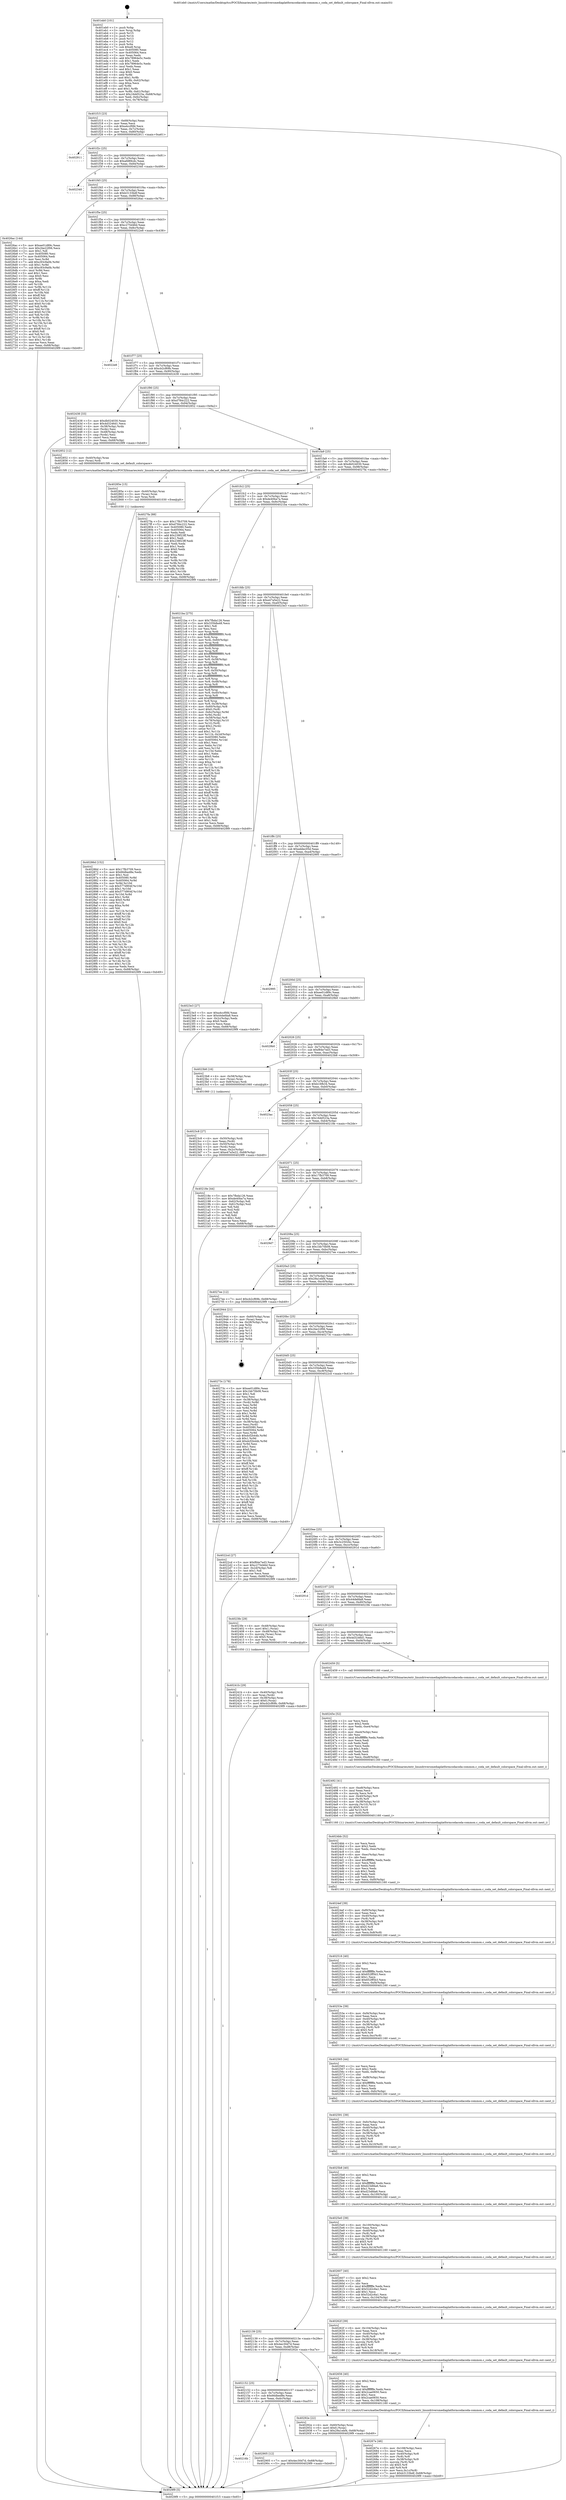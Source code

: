 digraph "0x401eb0" {
  label = "0x401eb0 (/mnt/c/Users/mathe/Desktop/tcc/POCII/binaries/extr_linuxdriversmediaplatformcodacoda-common.c_coda_set_default_colorspace_Final-ollvm.out::main(0))"
  labelloc = "t"
  node[shape=record]

  Entry [label="",width=0.3,height=0.3,shape=circle,fillcolor=black,style=filled]
  "0x401f15" [label="{
     0x401f15 [23]\l
     | [instrs]\l
     &nbsp;&nbsp;0x401f15 \<+3\>: mov -0x68(%rbp),%eax\l
     &nbsp;&nbsp;0x401f18 \<+2\>: mov %eax,%ecx\l
     &nbsp;&nbsp;0x401f1a \<+6\>: sub $0xa4ccf0fd,%ecx\l
     &nbsp;&nbsp;0x401f20 \<+3\>: mov %eax,-0x7c(%rbp)\l
     &nbsp;&nbsp;0x401f23 \<+3\>: mov %ecx,-0x80(%rbp)\l
     &nbsp;&nbsp;0x401f26 \<+6\>: je 0000000000402911 \<main+0xa61\>\l
  }"]
  "0x402911" [label="{
     0x402911\l
  }", style=dashed]
  "0x401f2c" [label="{
     0x401f2c [25]\l
     | [instrs]\l
     &nbsp;&nbsp;0x401f2c \<+5\>: jmp 0000000000401f31 \<main+0x81\>\l
     &nbsp;&nbsp;0x401f31 \<+3\>: mov -0x7c(%rbp),%eax\l
     &nbsp;&nbsp;0x401f34 \<+5\>: sub $0xafd89cdc,%eax\l
     &nbsp;&nbsp;0x401f39 \<+6\>: mov %eax,-0x84(%rbp)\l
     &nbsp;&nbsp;0x401f3f \<+6\>: je 0000000000402340 \<main+0x490\>\l
  }"]
  Exit [label="",width=0.3,height=0.3,shape=circle,fillcolor=black,style=filled,peripheries=2]
  "0x402340" [label="{
     0x402340\l
  }", style=dashed]
  "0x401f45" [label="{
     0x401f45 [25]\l
     | [instrs]\l
     &nbsp;&nbsp;0x401f45 \<+5\>: jmp 0000000000401f4a \<main+0x9a\>\l
     &nbsp;&nbsp;0x401f4a \<+3\>: mov -0x7c(%rbp),%eax\l
     &nbsp;&nbsp;0x401f4d \<+5\>: sub $0xb3133bdf,%eax\l
     &nbsp;&nbsp;0x401f52 \<+6\>: mov %eax,-0x88(%rbp)\l
     &nbsp;&nbsp;0x401f58 \<+6\>: je 00000000004026ac \<main+0x7fc\>\l
  }"]
  "0x40216b" [label="{
     0x40216b\l
  }", style=dashed]
  "0x4026ac" [label="{
     0x4026ac [144]\l
     | [instrs]\l
     &nbsp;&nbsp;0x4026ac \<+5\>: mov $0xee01d89c,%eax\l
     &nbsp;&nbsp;0x4026b1 \<+5\>: mov $0x2be22f06,%ecx\l
     &nbsp;&nbsp;0x4026b6 \<+2\>: mov $0x1,%dl\l
     &nbsp;&nbsp;0x4026b8 \<+7\>: mov 0x405080,%esi\l
     &nbsp;&nbsp;0x4026bf \<+7\>: mov 0x405064,%edi\l
     &nbsp;&nbsp;0x4026c6 \<+3\>: mov %esi,%r8d\l
     &nbsp;&nbsp;0x4026c9 \<+7\>: add $0xc93c9a0b,%r8d\l
     &nbsp;&nbsp;0x4026d0 \<+4\>: sub $0x1,%r8d\l
     &nbsp;&nbsp;0x4026d4 \<+7\>: sub $0xc93c9a0b,%r8d\l
     &nbsp;&nbsp;0x4026db \<+4\>: imul %r8d,%esi\l
     &nbsp;&nbsp;0x4026df \<+3\>: and $0x1,%esi\l
     &nbsp;&nbsp;0x4026e2 \<+3\>: cmp $0x0,%esi\l
     &nbsp;&nbsp;0x4026e5 \<+4\>: sete %r9b\l
     &nbsp;&nbsp;0x4026e9 \<+3\>: cmp $0xa,%edi\l
     &nbsp;&nbsp;0x4026ec \<+4\>: setl %r10b\l
     &nbsp;&nbsp;0x4026f0 \<+3\>: mov %r9b,%r11b\l
     &nbsp;&nbsp;0x4026f3 \<+4\>: xor $0xff,%r11b\l
     &nbsp;&nbsp;0x4026f7 \<+3\>: mov %r10b,%bl\l
     &nbsp;&nbsp;0x4026fa \<+3\>: xor $0xff,%bl\l
     &nbsp;&nbsp;0x4026fd \<+3\>: xor $0x0,%dl\l
     &nbsp;&nbsp;0x402700 \<+3\>: mov %r11b,%r14b\l
     &nbsp;&nbsp;0x402703 \<+4\>: and $0x0,%r14b\l
     &nbsp;&nbsp;0x402707 \<+3\>: and %dl,%r9b\l
     &nbsp;&nbsp;0x40270a \<+3\>: mov %bl,%r15b\l
     &nbsp;&nbsp;0x40270d \<+4\>: and $0x0,%r15b\l
     &nbsp;&nbsp;0x402711 \<+3\>: and %dl,%r10b\l
     &nbsp;&nbsp;0x402714 \<+3\>: or %r9b,%r14b\l
     &nbsp;&nbsp;0x402717 \<+3\>: or %r10b,%r15b\l
     &nbsp;&nbsp;0x40271a \<+3\>: xor %r15b,%r14b\l
     &nbsp;&nbsp;0x40271d \<+3\>: or %bl,%r11b\l
     &nbsp;&nbsp;0x402720 \<+4\>: xor $0xff,%r11b\l
     &nbsp;&nbsp;0x402724 \<+3\>: or $0x0,%dl\l
     &nbsp;&nbsp;0x402727 \<+3\>: and %dl,%r11b\l
     &nbsp;&nbsp;0x40272a \<+3\>: or %r11b,%r14b\l
     &nbsp;&nbsp;0x40272d \<+4\>: test $0x1,%r14b\l
     &nbsp;&nbsp;0x402731 \<+3\>: cmovne %ecx,%eax\l
     &nbsp;&nbsp;0x402734 \<+3\>: mov %eax,-0x68(%rbp)\l
     &nbsp;&nbsp;0x402737 \<+5\>: jmp 00000000004029f9 \<main+0xb49\>\l
  }"]
  "0x401f5e" [label="{
     0x401f5e [25]\l
     | [instrs]\l
     &nbsp;&nbsp;0x401f5e \<+5\>: jmp 0000000000401f63 \<main+0xb3\>\l
     &nbsp;&nbsp;0x401f63 \<+3\>: mov -0x7c(%rbp),%eax\l
     &nbsp;&nbsp;0x401f66 \<+5\>: sub $0xc275d46d,%eax\l
     &nbsp;&nbsp;0x401f6b \<+6\>: mov %eax,-0x8c(%rbp)\l
     &nbsp;&nbsp;0x401f71 \<+6\>: je 00000000004022e8 \<main+0x438\>\l
  }"]
  "0x402905" [label="{
     0x402905 [12]\l
     | [instrs]\l
     &nbsp;&nbsp;0x402905 \<+7\>: movl $0x4ec30d7d,-0x68(%rbp)\l
     &nbsp;&nbsp;0x40290c \<+5\>: jmp 00000000004029f9 \<main+0xb49\>\l
  }"]
  "0x4022e8" [label="{
     0x4022e8\l
  }", style=dashed]
  "0x401f77" [label="{
     0x401f77 [25]\l
     | [instrs]\l
     &nbsp;&nbsp;0x401f77 \<+5\>: jmp 0000000000401f7c \<main+0xcc\>\l
     &nbsp;&nbsp;0x401f7c \<+3\>: mov -0x7c(%rbp),%eax\l
     &nbsp;&nbsp;0x401f7f \<+5\>: sub $0xcb2cf69b,%eax\l
     &nbsp;&nbsp;0x401f84 \<+6\>: mov %eax,-0x90(%rbp)\l
     &nbsp;&nbsp;0x401f8a \<+6\>: je 0000000000402438 \<main+0x588\>\l
  }"]
  "0x402152" [label="{
     0x402152 [25]\l
     | [instrs]\l
     &nbsp;&nbsp;0x402152 \<+5\>: jmp 0000000000402157 \<main+0x2a7\>\l
     &nbsp;&nbsp;0x402157 \<+3\>: mov -0x7c(%rbp),%eax\l
     &nbsp;&nbsp;0x40215a \<+5\>: sub $0x66dbed8e,%eax\l
     &nbsp;&nbsp;0x40215f \<+6\>: mov %eax,-0xdc(%rbp)\l
     &nbsp;&nbsp;0x402165 \<+6\>: je 0000000000402905 \<main+0xa55\>\l
  }"]
  "0x402438" [label="{
     0x402438 [33]\l
     | [instrs]\l
     &nbsp;&nbsp;0x402438 \<+5\>: mov $0xdb024030,%eax\l
     &nbsp;&nbsp;0x40243d \<+5\>: mov $0x4d3246d1,%ecx\l
     &nbsp;&nbsp;0x402442 \<+4\>: mov -0x38(%rbp),%rdx\l
     &nbsp;&nbsp;0x402446 \<+2\>: mov (%rdx),%esi\l
     &nbsp;&nbsp;0x402448 \<+4\>: mov -0x48(%rbp),%rdx\l
     &nbsp;&nbsp;0x40244c \<+2\>: cmp (%rdx),%esi\l
     &nbsp;&nbsp;0x40244e \<+3\>: cmovl %ecx,%eax\l
     &nbsp;&nbsp;0x402451 \<+3\>: mov %eax,-0x68(%rbp)\l
     &nbsp;&nbsp;0x402454 \<+5\>: jmp 00000000004029f9 \<main+0xb49\>\l
  }"]
  "0x401f90" [label="{
     0x401f90 [25]\l
     | [instrs]\l
     &nbsp;&nbsp;0x401f90 \<+5\>: jmp 0000000000401f95 \<main+0xe5\>\l
     &nbsp;&nbsp;0x401f95 \<+3\>: mov -0x7c(%rbp),%eax\l
     &nbsp;&nbsp;0x401f98 \<+5\>: sub $0xd784c222,%eax\l
     &nbsp;&nbsp;0x401f9d \<+6\>: mov %eax,-0x94(%rbp)\l
     &nbsp;&nbsp;0x401fa3 \<+6\>: je 0000000000402852 \<main+0x9a2\>\l
  }"]
  "0x40292e" [label="{
     0x40292e [22]\l
     | [instrs]\l
     &nbsp;&nbsp;0x40292e \<+4\>: mov -0x60(%rbp),%rax\l
     &nbsp;&nbsp;0x402932 \<+6\>: movl $0x0,(%rax)\l
     &nbsp;&nbsp;0x402938 \<+7\>: movl $0x29a1ebf4,-0x68(%rbp)\l
     &nbsp;&nbsp;0x40293f \<+5\>: jmp 00000000004029f9 \<main+0xb49\>\l
  }"]
  "0x402852" [label="{
     0x402852 [12]\l
     | [instrs]\l
     &nbsp;&nbsp;0x402852 \<+4\>: mov -0x40(%rbp),%rax\l
     &nbsp;&nbsp;0x402856 \<+3\>: mov (%rax),%rdi\l
     &nbsp;&nbsp;0x402859 \<+5\>: call 00000000004015f0 \<coda_set_default_colorspace\>\l
     | [calls]\l
     &nbsp;&nbsp;0x4015f0 \{1\} (/mnt/c/Users/mathe/Desktop/tcc/POCII/binaries/extr_linuxdriversmediaplatformcodacoda-common.c_coda_set_default_colorspace_Final-ollvm.out::coda_set_default_colorspace)\l
  }"]
  "0x401fa9" [label="{
     0x401fa9 [25]\l
     | [instrs]\l
     &nbsp;&nbsp;0x401fa9 \<+5\>: jmp 0000000000401fae \<main+0xfe\>\l
     &nbsp;&nbsp;0x401fae \<+3\>: mov -0x7c(%rbp),%eax\l
     &nbsp;&nbsp;0x401fb1 \<+5\>: sub $0xdb024030,%eax\l
     &nbsp;&nbsp;0x401fb6 \<+6\>: mov %eax,-0x98(%rbp)\l
     &nbsp;&nbsp;0x401fbc \<+6\>: je 00000000004027fa \<main+0x94a\>\l
  }"]
  "0x40286d" [label="{
     0x40286d [152]\l
     | [instrs]\l
     &nbsp;&nbsp;0x40286d \<+5\>: mov $0x17fb3709,%ecx\l
     &nbsp;&nbsp;0x402872 \<+5\>: mov $0x66dbed8e,%edx\l
     &nbsp;&nbsp;0x402877 \<+3\>: mov $0x1,%sil\l
     &nbsp;&nbsp;0x40287a \<+8\>: mov 0x405080,%r8d\l
     &nbsp;&nbsp;0x402882 \<+8\>: mov 0x405064,%r9d\l
     &nbsp;&nbsp;0x40288a \<+3\>: mov %r8d,%r10d\l
     &nbsp;&nbsp;0x40288d \<+7\>: sub $0x577d904f,%r10d\l
     &nbsp;&nbsp;0x402894 \<+4\>: sub $0x1,%r10d\l
     &nbsp;&nbsp;0x402898 \<+7\>: add $0x577d904f,%r10d\l
     &nbsp;&nbsp;0x40289f \<+4\>: imul %r10d,%r8d\l
     &nbsp;&nbsp;0x4028a3 \<+4\>: and $0x1,%r8d\l
     &nbsp;&nbsp;0x4028a7 \<+4\>: cmp $0x0,%r8d\l
     &nbsp;&nbsp;0x4028ab \<+4\>: sete %r11b\l
     &nbsp;&nbsp;0x4028af \<+4\>: cmp $0xa,%r9d\l
     &nbsp;&nbsp;0x4028b3 \<+3\>: setl %bl\l
     &nbsp;&nbsp;0x4028b6 \<+3\>: mov %r11b,%r14b\l
     &nbsp;&nbsp;0x4028b9 \<+4\>: xor $0xff,%r14b\l
     &nbsp;&nbsp;0x4028bd \<+3\>: mov %bl,%r15b\l
     &nbsp;&nbsp;0x4028c0 \<+4\>: xor $0xff,%r15b\l
     &nbsp;&nbsp;0x4028c4 \<+4\>: xor $0x0,%sil\l
     &nbsp;&nbsp;0x4028c8 \<+3\>: mov %r14b,%r12b\l
     &nbsp;&nbsp;0x4028cb \<+4\>: and $0x0,%r12b\l
     &nbsp;&nbsp;0x4028cf \<+3\>: and %sil,%r11b\l
     &nbsp;&nbsp;0x4028d2 \<+3\>: mov %r15b,%r13b\l
     &nbsp;&nbsp;0x4028d5 \<+4\>: and $0x0,%r13b\l
     &nbsp;&nbsp;0x4028d9 \<+3\>: and %sil,%bl\l
     &nbsp;&nbsp;0x4028dc \<+3\>: or %r11b,%r12b\l
     &nbsp;&nbsp;0x4028df \<+3\>: or %bl,%r13b\l
     &nbsp;&nbsp;0x4028e2 \<+3\>: xor %r13b,%r12b\l
     &nbsp;&nbsp;0x4028e5 \<+3\>: or %r15b,%r14b\l
     &nbsp;&nbsp;0x4028e8 \<+4\>: xor $0xff,%r14b\l
     &nbsp;&nbsp;0x4028ec \<+4\>: or $0x0,%sil\l
     &nbsp;&nbsp;0x4028f0 \<+3\>: and %sil,%r14b\l
     &nbsp;&nbsp;0x4028f3 \<+3\>: or %r14b,%r12b\l
     &nbsp;&nbsp;0x4028f6 \<+4\>: test $0x1,%r12b\l
     &nbsp;&nbsp;0x4028fa \<+3\>: cmovne %edx,%ecx\l
     &nbsp;&nbsp;0x4028fd \<+3\>: mov %ecx,-0x68(%rbp)\l
     &nbsp;&nbsp;0x402900 \<+5\>: jmp 00000000004029f9 \<main+0xb49\>\l
  }"]
  "0x4027fa" [label="{
     0x4027fa [88]\l
     | [instrs]\l
     &nbsp;&nbsp;0x4027fa \<+5\>: mov $0x17fb3709,%eax\l
     &nbsp;&nbsp;0x4027ff \<+5\>: mov $0xd784c222,%ecx\l
     &nbsp;&nbsp;0x402804 \<+7\>: mov 0x405080,%edx\l
     &nbsp;&nbsp;0x40280b \<+7\>: mov 0x405064,%esi\l
     &nbsp;&nbsp;0x402812 \<+2\>: mov %edx,%edi\l
     &nbsp;&nbsp;0x402814 \<+6\>: add $0x238f23ff,%edi\l
     &nbsp;&nbsp;0x40281a \<+3\>: sub $0x1,%edi\l
     &nbsp;&nbsp;0x40281d \<+6\>: sub $0x238f23ff,%edi\l
     &nbsp;&nbsp;0x402823 \<+3\>: imul %edi,%edx\l
     &nbsp;&nbsp;0x402826 \<+3\>: and $0x1,%edx\l
     &nbsp;&nbsp;0x402829 \<+3\>: cmp $0x0,%edx\l
     &nbsp;&nbsp;0x40282c \<+4\>: sete %r8b\l
     &nbsp;&nbsp;0x402830 \<+3\>: cmp $0xa,%esi\l
     &nbsp;&nbsp;0x402833 \<+4\>: setl %r9b\l
     &nbsp;&nbsp;0x402837 \<+3\>: mov %r8b,%r10b\l
     &nbsp;&nbsp;0x40283a \<+3\>: and %r9b,%r10b\l
     &nbsp;&nbsp;0x40283d \<+3\>: xor %r9b,%r8b\l
     &nbsp;&nbsp;0x402840 \<+3\>: or %r8b,%r10b\l
     &nbsp;&nbsp;0x402843 \<+4\>: test $0x1,%r10b\l
     &nbsp;&nbsp;0x402847 \<+3\>: cmovne %ecx,%eax\l
     &nbsp;&nbsp;0x40284a \<+3\>: mov %eax,-0x68(%rbp)\l
     &nbsp;&nbsp;0x40284d \<+5\>: jmp 00000000004029f9 \<main+0xb49\>\l
  }"]
  "0x401fc2" [label="{
     0x401fc2 [25]\l
     | [instrs]\l
     &nbsp;&nbsp;0x401fc2 \<+5\>: jmp 0000000000401fc7 \<main+0x117\>\l
     &nbsp;&nbsp;0x401fc7 \<+3\>: mov -0x7c(%rbp),%eax\l
     &nbsp;&nbsp;0x401fca \<+5\>: sub $0xde40ba7a,%eax\l
     &nbsp;&nbsp;0x401fcf \<+6\>: mov %eax,-0x9c(%rbp)\l
     &nbsp;&nbsp;0x401fd5 \<+6\>: je 00000000004021ba \<main+0x30a\>\l
  }"]
  "0x40285e" [label="{
     0x40285e [15]\l
     | [instrs]\l
     &nbsp;&nbsp;0x40285e \<+4\>: mov -0x40(%rbp),%rax\l
     &nbsp;&nbsp;0x402862 \<+3\>: mov (%rax),%rax\l
     &nbsp;&nbsp;0x402865 \<+3\>: mov %rax,%rdi\l
     &nbsp;&nbsp;0x402868 \<+5\>: call 0000000000401030 \<free@plt\>\l
     | [calls]\l
     &nbsp;&nbsp;0x401030 \{1\} (unknown)\l
  }"]
  "0x4021ba" [label="{
     0x4021ba [275]\l
     | [instrs]\l
     &nbsp;&nbsp;0x4021ba \<+5\>: mov $0x7fbda126,%eax\l
     &nbsp;&nbsp;0x4021bf \<+5\>: mov $0x335b8a48,%ecx\l
     &nbsp;&nbsp;0x4021c4 \<+2\>: mov $0x1,%dl\l
     &nbsp;&nbsp;0x4021c6 \<+2\>: xor %esi,%esi\l
     &nbsp;&nbsp;0x4021c8 \<+3\>: mov %rsp,%rdi\l
     &nbsp;&nbsp;0x4021cb \<+4\>: add $0xfffffffffffffff0,%rdi\l
     &nbsp;&nbsp;0x4021cf \<+3\>: mov %rdi,%rsp\l
     &nbsp;&nbsp;0x4021d2 \<+4\>: mov %rdi,-0x60(%rbp)\l
     &nbsp;&nbsp;0x4021d6 \<+3\>: mov %rsp,%rdi\l
     &nbsp;&nbsp;0x4021d9 \<+4\>: add $0xfffffffffffffff0,%rdi\l
     &nbsp;&nbsp;0x4021dd \<+3\>: mov %rdi,%rsp\l
     &nbsp;&nbsp;0x4021e0 \<+3\>: mov %rsp,%r8\l
     &nbsp;&nbsp;0x4021e3 \<+4\>: add $0xfffffffffffffff0,%r8\l
     &nbsp;&nbsp;0x4021e7 \<+3\>: mov %r8,%rsp\l
     &nbsp;&nbsp;0x4021ea \<+4\>: mov %r8,-0x58(%rbp)\l
     &nbsp;&nbsp;0x4021ee \<+3\>: mov %rsp,%r8\l
     &nbsp;&nbsp;0x4021f1 \<+4\>: add $0xfffffffffffffff0,%r8\l
     &nbsp;&nbsp;0x4021f5 \<+3\>: mov %r8,%rsp\l
     &nbsp;&nbsp;0x4021f8 \<+4\>: mov %r8,-0x50(%rbp)\l
     &nbsp;&nbsp;0x4021fc \<+3\>: mov %rsp,%r8\l
     &nbsp;&nbsp;0x4021ff \<+4\>: add $0xfffffffffffffff0,%r8\l
     &nbsp;&nbsp;0x402203 \<+3\>: mov %r8,%rsp\l
     &nbsp;&nbsp;0x402206 \<+4\>: mov %r8,-0x48(%rbp)\l
     &nbsp;&nbsp;0x40220a \<+3\>: mov %rsp,%r8\l
     &nbsp;&nbsp;0x40220d \<+4\>: add $0xfffffffffffffff0,%r8\l
     &nbsp;&nbsp;0x402211 \<+3\>: mov %r8,%rsp\l
     &nbsp;&nbsp;0x402214 \<+4\>: mov %r8,-0x40(%rbp)\l
     &nbsp;&nbsp;0x402218 \<+3\>: mov %rsp,%r8\l
     &nbsp;&nbsp;0x40221b \<+4\>: add $0xfffffffffffffff0,%r8\l
     &nbsp;&nbsp;0x40221f \<+3\>: mov %r8,%rsp\l
     &nbsp;&nbsp;0x402222 \<+4\>: mov %r8,-0x38(%rbp)\l
     &nbsp;&nbsp;0x402226 \<+4\>: mov -0x60(%rbp),%r8\l
     &nbsp;&nbsp;0x40222a \<+7\>: movl $0x0,(%r8)\l
     &nbsp;&nbsp;0x402231 \<+4\>: mov -0x6c(%rbp),%r9d\l
     &nbsp;&nbsp;0x402235 \<+3\>: mov %r9d,(%rdi)\l
     &nbsp;&nbsp;0x402238 \<+4\>: mov -0x58(%rbp),%r8\l
     &nbsp;&nbsp;0x40223c \<+4\>: mov -0x78(%rbp),%r10\l
     &nbsp;&nbsp;0x402240 \<+3\>: mov %r10,(%r8)\l
     &nbsp;&nbsp;0x402243 \<+3\>: cmpl $0x2,(%rdi)\l
     &nbsp;&nbsp;0x402246 \<+4\>: setne %r11b\l
     &nbsp;&nbsp;0x40224a \<+4\>: and $0x1,%r11b\l
     &nbsp;&nbsp;0x40224e \<+4\>: mov %r11b,-0x2d(%rbp)\l
     &nbsp;&nbsp;0x402252 \<+7\>: mov 0x405080,%ebx\l
     &nbsp;&nbsp;0x402259 \<+8\>: mov 0x405064,%r14d\l
     &nbsp;&nbsp;0x402261 \<+3\>: sub $0x1,%esi\l
     &nbsp;&nbsp;0x402264 \<+3\>: mov %ebx,%r15d\l
     &nbsp;&nbsp;0x402267 \<+3\>: add %esi,%r15d\l
     &nbsp;&nbsp;0x40226a \<+4\>: imul %r15d,%ebx\l
     &nbsp;&nbsp;0x40226e \<+3\>: and $0x1,%ebx\l
     &nbsp;&nbsp;0x402271 \<+3\>: cmp $0x0,%ebx\l
     &nbsp;&nbsp;0x402274 \<+4\>: sete %r11b\l
     &nbsp;&nbsp;0x402278 \<+4\>: cmp $0xa,%r14d\l
     &nbsp;&nbsp;0x40227c \<+4\>: setl %r12b\l
     &nbsp;&nbsp;0x402280 \<+3\>: mov %r11b,%r13b\l
     &nbsp;&nbsp;0x402283 \<+4\>: xor $0xff,%r13b\l
     &nbsp;&nbsp;0x402287 \<+3\>: mov %r12b,%sil\l
     &nbsp;&nbsp;0x40228a \<+4\>: xor $0xff,%sil\l
     &nbsp;&nbsp;0x40228e \<+3\>: xor $0x1,%dl\l
     &nbsp;&nbsp;0x402291 \<+3\>: mov %r13b,%dil\l
     &nbsp;&nbsp;0x402294 \<+4\>: and $0xff,%dil\l
     &nbsp;&nbsp;0x402298 \<+3\>: and %dl,%r11b\l
     &nbsp;&nbsp;0x40229b \<+3\>: mov %sil,%r8b\l
     &nbsp;&nbsp;0x40229e \<+4\>: and $0xff,%r8b\l
     &nbsp;&nbsp;0x4022a2 \<+3\>: and %dl,%r12b\l
     &nbsp;&nbsp;0x4022a5 \<+3\>: or %r11b,%dil\l
     &nbsp;&nbsp;0x4022a8 \<+3\>: or %r12b,%r8b\l
     &nbsp;&nbsp;0x4022ab \<+3\>: xor %r8b,%dil\l
     &nbsp;&nbsp;0x4022ae \<+3\>: or %sil,%r13b\l
     &nbsp;&nbsp;0x4022b1 \<+4\>: xor $0xff,%r13b\l
     &nbsp;&nbsp;0x4022b5 \<+3\>: or $0x1,%dl\l
     &nbsp;&nbsp;0x4022b8 \<+3\>: and %dl,%r13b\l
     &nbsp;&nbsp;0x4022bb \<+3\>: or %r13b,%dil\l
     &nbsp;&nbsp;0x4022be \<+4\>: test $0x1,%dil\l
     &nbsp;&nbsp;0x4022c2 \<+3\>: cmovne %ecx,%eax\l
     &nbsp;&nbsp;0x4022c5 \<+3\>: mov %eax,-0x68(%rbp)\l
     &nbsp;&nbsp;0x4022c8 \<+5\>: jmp 00000000004029f9 \<main+0xb49\>\l
  }"]
  "0x401fdb" [label="{
     0x401fdb [25]\l
     | [instrs]\l
     &nbsp;&nbsp;0x401fdb \<+5\>: jmp 0000000000401fe0 \<main+0x130\>\l
     &nbsp;&nbsp;0x401fe0 \<+3\>: mov -0x7c(%rbp),%eax\l
     &nbsp;&nbsp;0x401fe3 \<+5\>: sub $0xe47a5e22,%eax\l
     &nbsp;&nbsp;0x401fe8 \<+6\>: mov %eax,-0xa0(%rbp)\l
     &nbsp;&nbsp;0x401fee \<+6\>: je 00000000004023e3 \<main+0x533\>\l
  }"]
  "0x40267e" [label="{
     0x40267e [46]\l
     | [instrs]\l
     &nbsp;&nbsp;0x40267e \<+6\>: mov -0x108(%rbp),%ecx\l
     &nbsp;&nbsp;0x402684 \<+3\>: imul %eax,%ecx\l
     &nbsp;&nbsp;0x402687 \<+4\>: mov -0x40(%rbp),%r8\l
     &nbsp;&nbsp;0x40268b \<+3\>: mov (%r8),%r8\l
     &nbsp;&nbsp;0x40268e \<+4\>: mov -0x38(%rbp),%r9\l
     &nbsp;&nbsp;0x402692 \<+3\>: movslq (%r9),%r9\l
     &nbsp;&nbsp;0x402695 \<+4\>: shl $0x5,%r9\l
     &nbsp;&nbsp;0x402699 \<+3\>: add %r9,%r8\l
     &nbsp;&nbsp;0x40269c \<+4\>: mov %ecx,0x1c(%r8)\l
     &nbsp;&nbsp;0x4026a0 \<+7\>: movl $0xb3133bdf,-0x68(%rbp)\l
     &nbsp;&nbsp;0x4026a7 \<+5\>: jmp 00000000004029f9 \<main+0xb49\>\l
  }"]
  "0x4023e3" [label="{
     0x4023e3 [27]\l
     | [instrs]\l
     &nbsp;&nbsp;0x4023e3 \<+5\>: mov $0xa4ccf0fd,%eax\l
     &nbsp;&nbsp;0x4023e8 \<+5\>: mov $0x44defda8,%ecx\l
     &nbsp;&nbsp;0x4023ed \<+3\>: mov -0x2c(%rbp),%edx\l
     &nbsp;&nbsp;0x4023f0 \<+3\>: cmp $0x0,%edx\l
     &nbsp;&nbsp;0x4023f3 \<+3\>: cmove %ecx,%eax\l
     &nbsp;&nbsp;0x4023f6 \<+3\>: mov %eax,-0x68(%rbp)\l
     &nbsp;&nbsp;0x4023f9 \<+5\>: jmp 00000000004029f9 \<main+0xb49\>\l
  }"]
  "0x401ff4" [label="{
     0x401ff4 [25]\l
     | [instrs]\l
     &nbsp;&nbsp;0x401ff4 \<+5\>: jmp 0000000000401ff9 \<main+0x149\>\l
     &nbsp;&nbsp;0x401ff9 \<+3\>: mov -0x7c(%rbp),%eax\l
     &nbsp;&nbsp;0x401ffc \<+5\>: sub $0xeddec05d,%eax\l
     &nbsp;&nbsp;0x402001 \<+6\>: mov %eax,-0xa4(%rbp)\l
     &nbsp;&nbsp;0x402007 \<+6\>: je 0000000000402995 \<main+0xae5\>\l
  }"]
  "0x402656" [label="{
     0x402656 [40]\l
     | [instrs]\l
     &nbsp;&nbsp;0x402656 \<+5\>: mov $0x2,%ecx\l
     &nbsp;&nbsp;0x40265b \<+1\>: cltd\l
     &nbsp;&nbsp;0x40265c \<+2\>: idiv %ecx\l
     &nbsp;&nbsp;0x40265e \<+6\>: imul $0xfffffffe,%edx,%ecx\l
     &nbsp;&nbsp;0x402664 \<+6\>: add $0x2cae0650,%ecx\l
     &nbsp;&nbsp;0x40266a \<+3\>: add $0x1,%ecx\l
     &nbsp;&nbsp;0x40266d \<+6\>: sub $0x2cae0650,%ecx\l
     &nbsp;&nbsp;0x402673 \<+6\>: mov %ecx,-0x108(%rbp)\l
     &nbsp;&nbsp;0x402679 \<+5\>: call 0000000000401160 \<next_i\>\l
     | [calls]\l
     &nbsp;&nbsp;0x401160 \{1\} (/mnt/c/Users/mathe/Desktop/tcc/POCII/binaries/extr_linuxdriversmediaplatformcodacoda-common.c_coda_set_default_colorspace_Final-ollvm.out::next_i)\l
  }"]
  "0x402995" [label="{
     0x402995\l
  }", style=dashed]
  "0x40200d" [label="{
     0x40200d [25]\l
     | [instrs]\l
     &nbsp;&nbsp;0x40200d \<+5\>: jmp 0000000000402012 \<main+0x162\>\l
     &nbsp;&nbsp;0x402012 \<+3\>: mov -0x7c(%rbp),%eax\l
     &nbsp;&nbsp;0x402015 \<+5\>: sub $0xee01d89c,%eax\l
     &nbsp;&nbsp;0x40201a \<+6\>: mov %eax,-0xa8(%rbp)\l
     &nbsp;&nbsp;0x402020 \<+6\>: je 00000000004029b0 \<main+0xb00\>\l
  }"]
  "0x40262f" [label="{
     0x40262f [39]\l
     | [instrs]\l
     &nbsp;&nbsp;0x40262f \<+6\>: mov -0x104(%rbp),%ecx\l
     &nbsp;&nbsp;0x402635 \<+3\>: imul %eax,%ecx\l
     &nbsp;&nbsp;0x402638 \<+4\>: mov -0x40(%rbp),%r8\l
     &nbsp;&nbsp;0x40263c \<+3\>: mov (%r8),%r8\l
     &nbsp;&nbsp;0x40263f \<+4\>: mov -0x38(%rbp),%r9\l
     &nbsp;&nbsp;0x402643 \<+3\>: movslq (%r9),%r9\l
     &nbsp;&nbsp;0x402646 \<+4\>: shl $0x5,%r9\l
     &nbsp;&nbsp;0x40264a \<+3\>: add %r9,%r8\l
     &nbsp;&nbsp;0x40264d \<+4\>: mov %ecx,0x18(%r8)\l
     &nbsp;&nbsp;0x402651 \<+5\>: call 0000000000401160 \<next_i\>\l
     | [calls]\l
     &nbsp;&nbsp;0x401160 \{1\} (/mnt/c/Users/mathe/Desktop/tcc/POCII/binaries/extr_linuxdriversmediaplatformcodacoda-common.c_coda_set_default_colorspace_Final-ollvm.out::next_i)\l
  }"]
  "0x4029b0" [label="{
     0x4029b0\l
  }", style=dashed]
  "0x402026" [label="{
     0x402026 [25]\l
     | [instrs]\l
     &nbsp;&nbsp;0x402026 \<+5\>: jmp 000000000040202b \<main+0x17b\>\l
     &nbsp;&nbsp;0x40202b \<+3\>: mov -0x7c(%rbp),%eax\l
     &nbsp;&nbsp;0x40202e \<+5\>: sub $0xf84e7ed3,%eax\l
     &nbsp;&nbsp;0x402033 \<+6\>: mov %eax,-0xac(%rbp)\l
     &nbsp;&nbsp;0x402039 \<+6\>: je 00000000004023b8 \<main+0x508\>\l
  }"]
  "0x402607" [label="{
     0x402607 [40]\l
     | [instrs]\l
     &nbsp;&nbsp;0x402607 \<+5\>: mov $0x2,%ecx\l
     &nbsp;&nbsp;0x40260c \<+1\>: cltd\l
     &nbsp;&nbsp;0x40260d \<+2\>: idiv %ecx\l
     &nbsp;&nbsp;0x40260f \<+6\>: imul $0xfffffffe,%edx,%ecx\l
     &nbsp;&nbsp;0x402615 \<+6\>: add $0x52d2c6a1,%ecx\l
     &nbsp;&nbsp;0x40261b \<+3\>: add $0x1,%ecx\l
     &nbsp;&nbsp;0x40261e \<+6\>: sub $0x52d2c6a1,%ecx\l
     &nbsp;&nbsp;0x402624 \<+6\>: mov %ecx,-0x104(%rbp)\l
     &nbsp;&nbsp;0x40262a \<+5\>: call 0000000000401160 \<next_i\>\l
     | [calls]\l
     &nbsp;&nbsp;0x401160 \{1\} (/mnt/c/Users/mathe/Desktop/tcc/POCII/binaries/extr_linuxdriversmediaplatformcodacoda-common.c_coda_set_default_colorspace_Final-ollvm.out::next_i)\l
  }"]
  "0x4023b8" [label="{
     0x4023b8 [16]\l
     | [instrs]\l
     &nbsp;&nbsp;0x4023b8 \<+4\>: mov -0x58(%rbp),%rax\l
     &nbsp;&nbsp;0x4023bc \<+3\>: mov (%rax),%rax\l
     &nbsp;&nbsp;0x4023bf \<+4\>: mov 0x8(%rax),%rdi\l
     &nbsp;&nbsp;0x4023c3 \<+5\>: call 0000000000401060 \<atoi@plt\>\l
     | [calls]\l
     &nbsp;&nbsp;0x401060 \{1\} (unknown)\l
  }"]
  "0x40203f" [label="{
     0x40203f [25]\l
     | [instrs]\l
     &nbsp;&nbsp;0x40203f \<+5\>: jmp 0000000000402044 \<main+0x194\>\l
     &nbsp;&nbsp;0x402044 \<+3\>: mov -0x7c(%rbp),%eax\l
     &nbsp;&nbsp;0x402047 \<+5\>: sub $0xb16fb34,%eax\l
     &nbsp;&nbsp;0x40204c \<+6\>: mov %eax,-0xb0(%rbp)\l
     &nbsp;&nbsp;0x402052 \<+6\>: je 00000000004023ac \<main+0x4fc\>\l
  }"]
  "0x4025e0" [label="{
     0x4025e0 [39]\l
     | [instrs]\l
     &nbsp;&nbsp;0x4025e0 \<+6\>: mov -0x100(%rbp),%ecx\l
     &nbsp;&nbsp;0x4025e6 \<+3\>: imul %eax,%ecx\l
     &nbsp;&nbsp;0x4025e9 \<+4\>: mov -0x40(%rbp),%r8\l
     &nbsp;&nbsp;0x4025ed \<+3\>: mov (%r8),%r8\l
     &nbsp;&nbsp;0x4025f0 \<+4\>: mov -0x38(%rbp),%r9\l
     &nbsp;&nbsp;0x4025f4 \<+3\>: movslq (%r9),%r9\l
     &nbsp;&nbsp;0x4025f7 \<+4\>: shl $0x5,%r9\l
     &nbsp;&nbsp;0x4025fb \<+3\>: add %r9,%r8\l
     &nbsp;&nbsp;0x4025fe \<+4\>: mov %ecx,0x14(%r8)\l
     &nbsp;&nbsp;0x402602 \<+5\>: call 0000000000401160 \<next_i\>\l
     | [calls]\l
     &nbsp;&nbsp;0x401160 \{1\} (/mnt/c/Users/mathe/Desktop/tcc/POCII/binaries/extr_linuxdriversmediaplatformcodacoda-common.c_coda_set_default_colorspace_Final-ollvm.out::next_i)\l
  }"]
  "0x4023ac" [label="{
     0x4023ac\l
  }", style=dashed]
  "0x402058" [label="{
     0x402058 [25]\l
     | [instrs]\l
     &nbsp;&nbsp;0x402058 \<+5\>: jmp 000000000040205d \<main+0x1ad\>\l
     &nbsp;&nbsp;0x40205d \<+3\>: mov -0x7c(%rbp),%eax\l
     &nbsp;&nbsp;0x402060 \<+5\>: sub $0x16dd523a,%eax\l
     &nbsp;&nbsp;0x402065 \<+6\>: mov %eax,-0xb4(%rbp)\l
     &nbsp;&nbsp;0x40206b \<+6\>: je 000000000040218e \<main+0x2de\>\l
  }"]
  "0x4025b8" [label="{
     0x4025b8 [40]\l
     | [instrs]\l
     &nbsp;&nbsp;0x4025b8 \<+5\>: mov $0x2,%ecx\l
     &nbsp;&nbsp;0x4025bd \<+1\>: cltd\l
     &nbsp;&nbsp;0x4025be \<+2\>: idiv %ecx\l
     &nbsp;&nbsp;0x4025c0 \<+6\>: imul $0xfffffffe,%edx,%ecx\l
     &nbsp;&nbsp;0x4025c6 \<+6\>: sub $0xd23dfda6,%ecx\l
     &nbsp;&nbsp;0x4025cc \<+3\>: add $0x1,%ecx\l
     &nbsp;&nbsp;0x4025cf \<+6\>: add $0xd23dfda6,%ecx\l
     &nbsp;&nbsp;0x4025d5 \<+6\>: mov %ecx,-0x100(%rbp)\l
     &nbsp;&nbsp;0x4025db \<+5\>: call 0000000000401160 \<next_i\>\l
     | [calls]\l
     &nbsp;&nbsp;0x401160 \{1\} (/mnt/c/Users/mathe/Desktop/tcc/POCII/binaries/extr_linuxdriversmediaplatformcodacoda-common.c_coda_set_default_colorspace_Final-ollvm.out::next_i)\l
  }"]
  "0x40218e" [label="{
     0x40218e [44]\l
     | [instrs]\l
     &nbsp;&nbsp;0x40218e \<+5\>: mov $0x7fbda126,%eax\l
     &nbsp;&nbsp;0x402193 \<+5\>: mov $0xde40ba7a,%ecx\l
     &nbsp;&nbsp;0x402198 \<+3\>: mov -0x62(%rbp),%dl\l
     &nbsp;&nbsp;0x40219b \<+4\>: mov -0x61(%rbp),%sil\l
     &nbsp;&nbsp;0x40219f \<+3\>: mov %dl,%dil\l
     &nbsp;&nbsp;0x4021a2 \<+3\>: and %sil,%dil\l
     &nbsp;&nbsp;0x4021a5 \<+3\>: xor %sil,%dl\l
     &nbsp;&nbsp;0x4021a8 \<+3\>: or %dl,%dil\l
     &nbsp;&nbsp;0x4021ab \<+4\>: test $0x1,%dil\l
     &nbsp;&nbsp;0x4021af \<+3\>: cmovne %ecx,%eax\l
     &nbsp;&nbsp;0x4021b2 \<+3\>: mov %eax,-0x68(%rbp)\l
     &nbsp;&nbsp;0x4021b5 \<+5\>: jmp 00000000004029f9 \<main+0xb49\>\l
  }"]
  "0x402071" [label="{
     0x402071 [25]\l
     | [instrs]\l
     &nbsp;&nbsp;0x402071 \<+5\>: jmp 0000000000402076 \<main+0x1c6\>\l
     &nbsp;&nbsp;0x402076 \<+3\>: mov -0x7c(%rbp),%eax\l
     &nbsp;&nbsp;0x402079 \<+5\>: sub $0x17fb3709,%eax\l
     &nbsp;&nbsp;0x40207e \<+6\>: mov %eax,-0xb8(%rbp)\l
     &nbsp;&nbsp;0x402084 \<+6\>: je 00000000004029d7 \<main+0xb27\>\l
  }"]
  "0x4029f9" [label="{
     0x4029f9 [5]\l
     | [instrs]\l
     &nbsp;&nbsp;0x4029f9 \<+5\>: jmp 0000000000401f15 \<main+0x65\>\l
  }"]
  "0x401eb0" [label="{
     0x401eb0 [101]\l
     | [instrs]\l
     &nbsp;&nbsp;0x401eb0 \<+1\>: push %rbp\l
     &nbsp;&nbsp;0x401eb1 \<+3\>: mov %rsp,%rbp\l
     &nbsp;&nbsp;0x401eb4 \<+2\>: push %r15\l
     &nbsp;&nbsp;0x401eb6 \<+2\>: push %r14\l
     &nbsp;&nbsp;0x401eb8 \<+2\>: push %r13\l
     &nbsp;&nbsp;0x401eba \<+2\>: push %r12\l
     &nbsp;&nbsp;0x401ebc \<+1\>: push %rbx\l
     &nbsp;&nbsp;0x401ebd \<+7\>: sub $0xe8,%rsp\l
     &nbsp;&nbsp;0x401ec4 \<+7\>: mov 0x405080,%eax\l
     &nbsp;&nbsp;0x401ecb \<+7\>: mov 0x405064,%ecx\l
     &nbsp;&nbsp;0x401ed2 \<+2\>: mov %eax,%edx\l
     &nbsp;&nbsp;0x401ed4 \<+6\>: add $0x78964e5c,%edx\l
     &nbsp;&nbsp;0x401eda \<+3\>: sub $0x1,%edx\l
     &nbsp;&nbsp;0x401edd \<+6\>: sub $0x78964e5c,%edx\l
     &nbsp;&nbsp;0x401ee3 \<+3\>: imul %edx,%eax\l
     &nbsp;&nbsp;0x401ee6 \<+3\>: and $0x1,%eax\l
     &nbsp;&nbsp;0x401ee9 \<+3\>: cmp $0x0,%eax\l
     &nbsp;&nbsp;0x401eec \<+4\>: sete %r8b\l
     &nbsp;&nbsp;0x401ef0 \<+4\>: and $0x1,%r8b\l
     &nbsp;&nbsp;0x401ef4 \<+4\>: mov %r8b,-0x62(%rbp)\l
     &nbsp;&nbsp;0x401ef8 \<+3\>: cmp $0xa,%ecx\l
     &nbsp;&nbsp;0x401efb \<+4\>: setl %r8b\l
     &nbsp;&nbsp;0x401eff \<+4\>: and $0x1,%r8b\l
     &nbsp;&nbsp;0x401f03 \<+4\>: mov %r8b,-0x61(%rbp)\l
     &nbsp;&nbsp;0x401f07 \<+7\>: movl $0x16dd523a,-0x68(%rbp)\l
     &nbsp;&nbsp;0x401f0e \<+3\>: mov %edi,-0x6c(%rbp)\l
     &nbsp;&nbsp;0x401f11 \<+4\>: mov %rsi,-0x78(%rbp)\l
  }"]
  "0x402591" [label="{
     0x402591 [39]\l
     | [instrs]\l
     &nbsp;&nbsp;0x402591 \<+6\>: mov -0xfc(%rbp),%ecx\l
     &nbsp;&nbsp;0x402597 \<+3\>: imul %eax,%ecx\l
     &nbsp;&nbsp;0x40259a \<+4\>: mov -0x40(%rbp),%r8\l
     &nbsp;&nbsp;0x40259e \<+3\>: mov (%r8),%r8\l
     &nbsp;&nbsp;0x4025a1 \<+4\>: mov -0x38(%rbp),%r9\l
     &nbsp;&nbsp;0x4025a5 \<+3\>: movslq (%r9),%r9\l
     &nbsp;&nbsp;0x4025a8 \<+4\>: shl $0x5,%r9\l
     &nbsp;&nbsp;0x4025ac \<+3\>: add %r9,%r8\l
     &nbsp;&nbsp;0x4025af \<+4\>: mov %ecx,0x10(%r8)\l
     &nbsp;&nbsp;0x4025b3 \<+5\>: call 0000000000401160 \<next_i\>\l
     | [calls]\l
     &nbsp;&nbsp;0x401160 \{1\} (/mnt/c/Users/mathe/Desktop/tcc/POCII/binaries/extr_linuxdriversmediaplatformcodacoda-common.c_coda_set_default_colorspace_Final-ollvm.out::next_i)\l
  }"]
  "0x402565" [label="{
     0x402565 [44]\l
     | [instrs]\l
     &nbsp;&nbsp;0x402565 \<+2\>: xor %ecx,%ecx\l
     &nbsp;&nbsp;0x402567 \<+5\>: mov $0x2,%edx\l
     &nbsp;&nbsp;0x40256c \<+6\>: mov %edx,-0xf8(%rbp)\l
     &nbsp;&nbsp;0x402572 \<+1\>: cltd\l
     &nbsp;&nbsp;0x402573 \<+6\>: mov -0xf8(%rbp),%esi\l
     &nbsp;&nbsp;0x402579 \<+2\>: idiv %esi\l
     &nbsp;&nbsp;0x40257b \<+6\>: imul $0xfffffffe,%edx,%edx\l
     &nbsp;&nbsp;0x402581 \<+3\>: sub $0x1,%ecx\l
     &nbsp;&nbsp;0x402584 \<+2\>: sub %ecx,%edx\l
     &nbsp;&nbsp;0x402586 \<+6\>: mov %edx,-0xfc(%rbp)\l
     &nbsp;&nbsp;0x40258c \<+5\>: call 0000000000401160 \<next_i\>\l
     | [calls]\l
     &nbsp;&nbsp;0x401160 \{1\} (/mnt/c/Users/mathe/Desktop/tcc/POCII/binaries/extr_linuxdriversmediaplatformcodacoda-common.c_coda_set_default_colorspace_Final-ollvm.out::next_i)\l
  }"]
  "0x4029d7" [label="{
     0x4029d7\l
  }", style=dashed]
  "0x40208a" [label="{
     0x40208a [25]\l
     | [instrs]\l
     &nbsp;&nbsp;0x40208a \<+5\>: jmp 000000000040208f \<main+0x1df\>\l
     &nbsp;&nbsp;0x40208f \<+3\>: mov -0x7c(%rbp),%eax\l
     &nbsp;&nbsp;0x402092 \<+5\>: sub $0x1bb70b08,%eax\l
     &nbsp;&nbsp;0x402097 \<+6\>: mov %eax,-0xbc(%rbp)\l
     &nbsp;&nbsp;0x40209d \<+6\>: je 00000000004027ee \<main+0x93e\>\l
  }"]
  "0x40253e" [label="{
     0x40253e [39]\l
     | [instrs]\l
     &nbsp;&nbsp;0x40253e \<+6\>: mov -0xf4(%rbp),%ecx\l
     &nbsp;&nbsp;0x402544 \<+3\>: imul %eax,%ecx\l
     &nbsp;&nbsp;0x402547 \<+4\>: mov -0x40(%rbp),%r8\l
     &nbsp;&nbsp;0x40254b \<+3\>: mov (%r8),%r8\l
     &nbsp;&nbsp;0x40254e \<+4\>: mov -0x38(%rbp),%r9\l
     &nbsp;&nbsp;0x402552 \<+3\>: movslq (%r9),%r9\l
     &nbsp;&nbsp;0x402555 \<+4\>: shl $0x5,%r9\l
     &nbsp;&nbsp;0x402559 \<+3\>: add %r9,%r8\l
     &nbsp;&nbsp;0x40255c \<+4\>: mov %ecx,0xc(%r8)\l
     &nbsp;&nbsp;0x402560 \<+5\>: call 0000000000401160 \<next_i\>\l
     | [calls]\l
     &nbsp;&nbsp;0x401160 \{1\} (/mnt/c/Users/mathe/Desktop/tcc/POCII/binaries/extr_linuxdriversmediaplatformcodacoda-common.c_coda_set_default_colorspace_Final-ollvm.out::next_i)\l
  }"]
  "0x4027ee" [label="{
     0x4027ee [12]\l
     | [instrs]\l
     &nbsp;&nbsp;0x4027ee \<+7\>: movl $0xcb2cf69b,-0x68(%rbp)\l
     &nbsp;&nbsp;0x4027f5 \<+5\>: jmp 00000000004029f9 \<main+0xb49\>\l
  }"]
  "0x4020a3" [label="{
     0x4020a3 [25]\l
     | [instrs]\l
     &nbsp;&nbsp;0x4020a3 \<+5\>: jmp 00000000004020a8 \<main+0x1f8\>\l
     &nbsp;&nbsp;0x4020a8 \<+3\>: mov -0x7c(%rbp),%eax\l
     &nbsp;&nbsp;0x4020ab \<+5\>: sub $0x29a1ebf4,%eax\l
     &nbsp;&nbsp;0x4020b0 \<+6\>: mov %eax,-0xc0(%rbp)\l
     &nbsp;&nbsp;0x4020b6 \<+6\>: je 0000000000402944 \<main+0xa94\>\l
  }"]
  "0x402516" [label="{
     0x402516 [40]\l
     | [instrs]\l
     &nbsp;&nbsp;0x402516 \<+5\>: mov $0x2,%ecx\l
     &nbsp;&nbsp;0x40251b \<+1\>: cltd\l
     &nbsp;&nbsp;0x40251c \<+2\>: idiv %ecx\l
     &nbsp;&nbsp;0x40251e \<+6\>: imul $0xfffffffe,%edx,%ecx\l
     &nbsp;&nbsp;0x402524 \<+6\>: sub $0x652ff5b3,%ecx\l
     &nbsp;&nbsp;0x40252a \<+3\>: add $0x1,%ecx\l
     &nbsp;&nbsp;0x40252d \<+6\>: add $0x652ff5b3,%ecx\l
     &nbsp;&nbsp;0x402533 \<+6\>: mov %ecx,-0xf4(%rbp)\l
     &nbsp;&nbsp;0x402539 \<+5\>: call 0000000000401160 \<next_i\>\l
     | [calls]\l
     &nbsp;&nbsp;0x401160 \{1\} (/mnt/c/Users/mathe/Desktop/tcc/POCII/binaries/extr_linuxdriversmediaplatformcodacoda-common.c_coda_set_default_colorspace_Final-ollvm.out::next_i)\l
  }"]
  "0x402944" [label="{
     0x402944 [21]\l
     | [instrs]\l
     &nbsp;&nbsp;0x402944 \<+4\>: mov -0x60(%rbp),%rax\l
     &nbsp;&nbsp;0x402948 \<+2\>: mov (%rax),%eax\l
     &nbsp;&nbsp;0x40294a \<+4\>: lea -0x28(%rbp),%rsp\l
     &nbsp;&nbsp;0x40294e \<+1\>: pop %rbx\l
     &nbsp;&nbsp;0x40294f \<+2\>: pop %r12\l
     &nbsp;&nbsp;0x402951 \<+2\>: pop %r13\l
     &nbsp;&nbsp;0x402953 \<+2\>: pop %r14\l
     &nbsp;&nbsp;0x402955 \<+2\>: pop %r15\l
     &nbsp;&nbsp;0x402957 \<+1\>: pop %rbp\l
     &nbsp;&nbsp;0x402958 \<+1\>: ret\l
  }"]
  "0x4020bc" [label="{
     0x4020bc [25]\l
     | [instrs]\l
     &nbsp;&nbsp;0x4020bc \<+5\>: jmp 00000000004020c1 \<main+0x211\>\l
     &nbsp;&nbsp;0x4020c1 \<+3\>: mov -0x7c(%rbp),%eax\l
     &nbsp;&nbsp;0x4020c4 \<+5\>: sub $0x2be22f06,%eax\l
     &nbsp;&nbsp;0x4020c9 \<+6\>: mov %eax,-0xc4(%rbp)\l
     &nbsp;&nbsp;0x4020cf \<+6\>: je 000000000040273c \<main+0x88c\>\l
  }"]
  "0x4024ef" [label="{
     0x4024ef [39]\l
     | [instrs]\l
     &nbsp;&nbsp;0x4024ef \<+6\>: mov -0xf0(%rbp),%ecx\l
     &nbsp;&nbsp;0x4024f5 \<+3\>: imul %eax,%ecx\l
     &nbsp;&nbsp;0x4024f8 \<+4\>: mov -0x40(%rbp),%r8\l
     &nbsp;&nbsp;0x4024fc \<+3\>: mov (%r8),%r8\l
     &nbsp;&nbsp;0x4024ff \<+4\>: mov -0x38(%rbp),%r9\l
     &nbsp;&nbsp;0x402503 \<+3\>: movslq (%r9),%r9\l
     &nbsp;&nbsp;0x402506 \<+4\>: shl $0x5,%r9\l
     &nbsp;&nbsp;0x40250a \<+3\>: add %r9,%r8\l
     &nbsp;&nbsp;0x40250d \<+4\>: mov %ecx,0x8(%r8)\l
     &nbsp;&nbsp;0x402511 \<+5\>: call 0000000000401160 \<next_i\>\l
     | [calls]\l
     &nbsp;&nbsp;0x401160 \{1\} (/mnt/c/Users/mathe/Desktop/tcc/POCII/binaries/extr_linuxdriversmediaplatformcodacoda-common.c_coda_set_default_colorspace_Final-ollvm.out::next_i)\l
  }"]
  "0x40273c" [label="{
     0x40273c [178]\l
     | [instrs]\l
     &nbsp;&nbsp;0x40273c \<+5\>: mov $0xee01d89c,%eax\l
     &nbsp;&nbsp;0x402741 \<+5\>: mov $0x1bb70b08,%ecx\l
     &nbsp;&nbsp;0x402746 \<+2\>: mov $0x1,%dl\l
     &nbsp;&nbsp;0x402748 \<+2\>: xor %esi,%esi\l
     &nbsp;&nbsp;0x40274a \<+4\>: mov -0x38(%rbp),%rdi\l
     &nbsp;&nbsp;0x40274e \<+3\>: mov (%rdi),%r8d\l
     &nbsp;&nbsp;0x402751 \<+3\>: mov %esi,%r9d\l
     &nbsp;&nbsp;0x402754 \<+3\>: sub %r8d,%r9d\l
     &nbsp;&nbsp;0x402757 \<+3\>: mov %esi,%r8d\l
     &nbsp;&nbsp;0x40275a \<+4\>: sub $0x1,%r8d\l
     &nbsp;&nbsp;0x40275e \<+3\>: add %r8d,%r9d\l
     &nbsp;&nbsp;0x402761 \<+3\>: sub %r9d,%esi\l
     &nbsp;&nbsp;0x402764 \<+4\>: mov -0x38(%rbp),%rdi\l
     &nbsp;&nbsp;0x402768 \<+2\>: mov %esi,(%rdi)\l
     &nbsp;&nbsp;0x40276a \<+7\>: mov 0x405080,%esi\l
     &nbsp;&nbsp;0x402771 \<+8\>: mov 0x405064,%r8d\l
     &nbsp;&nbsp;0x402779 \<+3\>: mov %esi,%r9d\l
     &nbsp;&nbsp;0x40277c \<+7\>: sub $0xdcf2b44b,%r9d\l
     &nbsp;&nbsp;0x402783 \<+4\>: sub $0x1,%r9d\l
     &nbsp;&nbsp;0x402787 \<+7\>: add $0xdcf2b44b,%r9d\l
     &nbsp;&nbsp;0x40278e \<+4\>: imul %r9d,%esi\l
     &nbsp;&nbsp;0x402792 \<+3\>: and $0x1,%esi\l
     &nbsp;&nbsp;0x402795 \<+3\>: cmp $0x0,%esi\l
     &nbsp;&nbsp;0x402798 \<+4\>: sete %r10b\l
     &nbsp;&nbsp;0x40279c \<+4\>: cmp $0xa,%r8d\l
     &nbsp;&nbsp;0x4027a0 \<+4\>: setl %r11b\l
     &nbsp;&nbsp;0x4027a4 \<+3\>: mov %r10b,%bl\l
     &nbsp;&nbsp;0x4027a7 \<+3\>: xor $0xff,%bl\l
     &nbsp;&nbsp;0x4027aa \<+3\>: mov %r11b,%r14b\l
     &nbsp;&nbsp;0x4027ad \<+4\>: xor $0xff,%r14b\l
     &nbsp;&nbsp;0x4027b1 \<+3\>: xor $0x0,%dl\l
     &nbsp;&nbsp;0x4027b4 \<+3\>: mov %bl,%r15b\l
     &nbsp;&nbsp;0x4027b7 \<+4\>: and $0x0,%r15b\l
     &nbsp;&nbsp;0x4027bb \<+3\>: and %dl,%r10b\l
     &nbsp;&nbsp;0x4027be \<+3\>: mov %r14b,%r12b\l
     &nbsp;&nbsp;0x4027c1 \<+4\>: and $0x0,%r12b\l
     &nbsp;&nbsp;0x4027c5 \<+3\>: and %dl,%r11b\l
     &nbsp;&nbsp;0x4027c8 \<+3\>: or %r10b,%r15b\l
     &nbsp;&nbsp;0x4027cb \<+3\>: or %r11b,%r12b\l
     &nbsp;&nbsp;0x4027ce \<+3\>: xor %r12b,%r15b\l
     &nbsp;&nbsp;0x4027d1 \<+3\>: or %r14b,%bl\l
     &nbsp;&nbsp;0x4027d4 \<+3\>: xor $0xff,%bl\l
     &nbsp;&nbsp;0x4027d7 \<+3\>: or $0x0,%dl\l
     &nbsp;&nbsp;0x4027da \<+2\>: and %dl,%bl\l
     &nbsp;&nbsp;0x4027dc \<+3\>: or %bl,%r15b\l
     &nbsp;&nbsp;0x4027df \<+4\>: test $0x1,%r15b\l
     &nbsp;&nbsp;0x4027e3 \<+3\>: cmovne %ecx,%eax\l
     &nbsp;&nbsp;0x4027e6 \<+3\>: mov %eax,-0x68(%rbp)\l
     &nbsp;&nbsp;0x4027e9 \<+5\>: jmp 00000000004029f9 \<main+0xb49\>\l
  }"]
  "0x4020d5" [label="{
     0x4020d5 [25]\l
     | [instrs]\l
     &nbsp;&nbsp;0x4020d5 \<+5\>: jmp 00000000004020da \<main+0x22a\>\l
     &nbsp;&nbsp;0x4020da \<+3\>: mov -0x7c(%rbp),%eax\l
     &nbsp;&nbsp;0x4020dd \<+5\>: sub $0x335b8a48,%eax\l
     &nbsp;&nbsp;0x4020e2 \<+6\>: mov %eax,-0xc8(%rbp)\l
     &nbsp;&nbsp;0x4020e8 \<+6\>: je 00000000004022cd \<main+0x41d\>\l
  }"]
  "0x4024bb" [label="{
     0x4024bb [52]\l
     | [instrs]\l
     &nbsp;&nbsp;0x4024bb \<+2\>: xor %ecx,%ecx\l
     &nbsp;&nbsp;0x4024bd \<+5\>: mov $0x2,%edx\l
     &nbsp;&nbsp;0x4024c2 \<+6\>: mov %edx,-0xec(%rbp)\l
     &nbsp;&nbsp;0x4024c8 \<+1\>: cltd\l
     &nbsp;&nbsp;0x4024c9 \<+6\>: mov -0xec(%rbp),%esi\l
     &nbsp;&nbsp;0x4024cf \<+2\>: idiv %esi\l
     &nbsp;&nbsp;0x4024d1 \<+6\>: imul $0xfffffffe,%edx,%edx\l
     &nbsp;&nbsp;0x4024d7 \<+2\>: mov %ecx,%edi\l
     &nbsp;&nbsp;0x4024d9 \<+2\>: sub %edx,%edi\l
     &nbsp;&nbsp;0x4024db \<+2\>: mov %ecx,%edx\l
     &nbsp;&nbsp;0x4024dd \<+3\>: sub $0x1,%edx\l
     &nbsp;&nbsp;0x4024e0 \<+2\>: add %edx,%edi\l
     &nbsp;&nbsp;0x4024e2 \<+2\>: sub %edi,%ecx\l
     &nbsp;&nbsp;0x4024e4 \<+6\>: mov %ecx,-0xf0(%rbp)\l
     &nbsp;&nbsp;0x4024ea \<+5\>: call 0000000000401160 \<next_i\>\l
     | [calls]\l
     &nbsp;&nbsp;0x401160 \{1\} (/mnt/c/Users/mathe/Desktop/tcc/POCII/binaries/extr_linuxdriversmediaplatformcodacoda-common.c_coda_set_default_colorspace_Final-ollvm.out::next_i)\l
  }"]
  "0x4022cd" [label="{
     0x4022cd [27]\l
     | [instrs]\l
     &nbsp;&nbsp;0x4022cd \<+5\>: mov $0xf84e7ed3,%eax\l
     &nbsp;&nbsp;0x4022d2 \<+5\>: mov $0xc275d46d,%ecx\l
     &nbsp;&nbsp;0x4022d7 \<+3\>: mov -0x2d(%rbp),%dl\l
     &nbsp;&nbsp;0x4022da \<+3\>: test $0x1,%dl\l
     &nbsp;&nbsp;0x4022dd \<+3\>: cmovne %ecx,%eax\l
     &nbsp;&nbsp;0x4022e0 \<+3\>: mov %eax,-0x68(%rbp)\l
     &nbsp;&nbsp;0x4022e3 \<+5\>: jmp 00000000004029f9 \<main+0xb49\>\l
  }"]
  "0x4020ee" [label="{
     0x4020ee [25]\l
     | [instrs]\l
     &nbsp;&nbsp;0x4020ee \<+5\>: jmp 00000000004020f3 \<main+0x243\>\l
     &nbsp;&nbsp;0x4020f3 \<+3\>: mov -0x7c(%rbp),%eax\l
     &nbsp;&nbsp;0x4020f6 \<+5\>: sub $0x3c2502bc,%eax\l
     &nbsp;&nbsp;0x4020fb \<+6\>: mov %eax,-0xcc(%rbp)\l
     &nbsp;&nbsp;0x402101 \<+6\>: je 000000000040291d \<main+0xa6d\>\l
  }"]
  "0x4023c8" [label="{
     0x4023c8 [27]\l
     | [instrs]\l
     &nbsp;&nbsp;0x4023c8 \<+4\>: mov -0x50(%rbp),%rdi\l
     &nbsp;&nbsp;0x4023cc \<+2\>: mov %eax,(%rdi)\l
     &nbsp;&nbsp;0x4023ce \<+4\>: mov -0x50(%rbp),%rdi\l
     &nbsp;&nbsp;0x4023d2 \<+2\>: mov (%rdi),%eax\l
     &nbsp;&nbsp;0x4023d4 \<+3\>: mov %eax,-0x2c(%rbp)\l
     &nbsp;&nbsp;0x4023d7 \<+7\>: movl $0xe47a5e22,-0x68(%rbp)\l
     &nbsp;&nbsp;0x4023de \<+5\>: jmp 00000000004029f9 \<main+0xb49\>\l
  }"]
  "0x402492" [label="{
     0x402492 [41]\l
     | [instrs]\l
     &nbsp;&nbsp;0x402492 \<+6\>: mov -0xe8(%rbp),%ecx\l
     &nbsp;&nbsp;0x402498 \<+3\>: imul %eax,%ecx\l
     &nbsp;&nbsp;0x40249b \<+3\>: movslq %ecx,%r8\l
     &nbsp;&nbsp;0x40249e \<+4\>: mov -0x40(%rbp),%r9\l
     &nbsp;&nbsp;0x4024a2 \<+3\>: mov (%r9),%r9\l
     &nbsp;&nbsp;0x4024a5 \<+4\>: mov -0x38(%rbp),%r10\l
     &nbsp;&nbsp;0x4024a9 \<+3\>: movslq (%r10),%r10\l
     &nbsp;&nbsp;0x4024ac \<+4\>: shl $0x5,%r10\l
     &nbsp;&nbsp;0x4024b0 \<+3\>: add %r10,%r9\l
     &nbsp;&nbsp;0x4024b3 \<+3\>: mov %r8,(%r9)\l
     &nbsp;&nbsp;0x4024b6 \<+5\>: call 0000000000401160 \<next_i\>\l
     | [calls]\l
     &nbsp;&nbsp;0x401160 \{1\} (/mnt/c/Users/mathe/Desktop/tcc/POCII/binaries/extr_linuxdriversmediaplatformcodacoda-common.c_coda_set_default_colorspace_Final-ollvm.out::next_i)\l
  }"]
  "0x40291d" [label="{
     0x40291d\l
  }", style=dashed]
  "0x402107" [label="{
     0x402107 [25]\l
     | [instrs]\l
     &nbsp;&nbsp;0x402107 \<+5\>: jmp 000000000040210c \<main+0x25c\>\l
     &nbsp;&nbsp;0x40210c \<+3\>: mov -0x7c(%rbp),%eax\l
     &nbsp;&nbsp;0x40210f \<+5\>: sub $0x44defda8,%eax\l
     &nbsp;&nbsp;0x402114 \<+6\>: mov %eax,-0xd0(%rbp)\l
     &nbsp;&nbsp;0x40211a \<+6\>: je 00000000004023fe \<main+0x54e\>\l
  }"]
  "0x40245e" [label="{
     0x40245e [52]\l
     | [instrs]\l
     &nbsp;&nbsp;0x40245e \<+2\>: xor %ecx,%ecx\l
     &nbsp;&nbsp;0x402460 \<+5\>: mov $0x2,%edx\l
     &nbsp;&nbsp;0x402465 \<+6\>: mov %edx,-0xe4(%rbp)\l
     &nbsp;&nbsp;0x40246b \<+1\>: cltd\l
     &nbsp;&nbsp;0x40246c \<+6\>: mov -0xe4(%rbp),%esi\l
     &nbsp;&nbsp;0x402472 \<+2\>: idiv %esi\l
     &nbsp;&nbsp;0x402474 \<+6\>: imul $0xfffffffe,%edx,%edx\l
     &nbsp;&nbsp;0x40247a \<+2\>: mov %ecx,%edi\l
     &nbsp;&nbsp;0x40247c \<+2\>: sub %edx,%edi\l
     &nbsp;&nbsp;0x40247e \<+2\>: mov %ecx,%edx\l
     &nbsp;&nbsp;0x402480 \<+3\>: sub $0x1,%edx\l
     &nbsp;&nbsp;0x402483 \<+2\>: add %edx,%edi\l
     &nbsp;&nbsp;0x402485 \<+2\>: sub %edi,%ecx\l
     &nbsp;&nbsp;0x402487 \<+6\>: mov %ecx,-0xe8(%rbp)\l
     &nbsp;&nbsp;0x40248d \<+5\>: call 0000000000401160 \<next_i\>\l
     | [calls]\l
     &nbsp;&nbsp;0x401160 \{1\} (/mnt/c/Users/mathe/Desktop/tcc/POCII/binaries/extr_linuxdriversmediaplatformcodacoda-common.c_coda_set_default_colorspace_Final-ollvm.out::next_i)\l
  }"]
  "0x4023fe" [label="{
     0x4023fe [29]\l
     | [instrs]\l
     &nbsp;&nbsp;0x4023fe \<+4\>: mov -0x48(%rbp),%rax\l
     &nbsp;&nbsp;0x402402 \<+6\>: movl $0x1,(%rax)\l
     &nbsp;&nbsp;0x402408 \<+4\>: mov -0x48(%rbp),%rax\l
     &nbsp;&nbsp;0x40240c \<+3\>: movslq (%rax),%rax\l
     &nbsp;&nbsp;0x40240f \<+4\>: shl $0x5,%rax\l
     &nbsp;&nbsp;0x402413 \<+3\>: mov %rax,%rdi\l
     &nbsp;&nbsp;0x402416 \<+5\>: call 0000000000401050 \<malloc@plt\>\l
     | [calls]\l
     &nbsp;&nbsp;0x401050 \{1\} (unknown)\l
  }"]
  "0x402120" [label="{
     0x402120 [25]\l
     | [instrs]\l
     &nbsp;&nbsp;0x402120 \<+5\>: jmp 0000000000402125 \<main+0x275\>\l
     &nbsp;&nbsp;0x402125 \<+3\>: mov -0x7c(%rbp),%eax\l
     &nbsp;&nbsp;0x402128 \<+5\>: sub $0x4d3246d1,%eax\l
     &nbsp;&nbsp;0x40212d \<+6\>: mov %eax,-0xd4(%rbp)\l
     &nbsp;&nbsp;0x402133 \<+6\>: je 0000000000402459 \<main+0x5a9\>\l
  }"]
  "0x40241b" [label="{
     0x40241b [29]\l
     | [instrs]\l
     &nbsp;&nbsp;0x40241b \<+4\>: mov -0x40(%rbp),%rdi\l
     &nbsp;&nbsp;0x40241f \<+3\>: mov %rax,(%rdi)\l
     &nbsp;&nbsp;0x402422 \<+4\>: mov -0x38(%rbp),%rax\l
     &nbsp;&nbsp;0x402426 \<+6\>: movl $0x0,(%rax)\l
     &nbsp;&nbsp;0x40242c \<+7\>: movl $0xcb2cf69b,-0x68(%rbp)\l
     &nbsp;&nbsp;0x402433 \<+5\>: jmp 00000000004029f9 \<main+0xb49\>\l
  }"]
  "0x402139" [label="{
     0x402139 [25]\l
     | [instrs]\l
     &nbsp;&nbsp;0x402139 \<+5\>: jmp 000000000040213e \<main+0x28e\>\l
     &nbsp;&nbsp;0x40213e \<+3\>: mov -0x7c(%rbp),%eax\l
     &nbsp;&nbsp;0x402141 \<+5\>: sub $0x4ec30d7d,%eax\l
     &nbsp;&nbsp;0x402146 \<+6\>: mov %eax,-0xd8(%rbp)\l
     &nbsp;&nbsp;0x40214c \<+6\>: je 000000000040292e \<main+0xa7e\>\l
  }"]
  "0x402459" [label="{
     0x402459 [5]\l
     | [instrs]\l
     &nbsp;&nbsp;0x402459 \<+5\>: call 0000000000401160 \<next_i\>\l
     | [calls]\l
     &nbsp;&nbsp;0x401160 \{1\} (/mnt/c/Users/mathe/Desktop/tcc/POCII/binaries/extr_linuxdriversmediaplatformcodacoda-common.c_coda_set_default_colorspace_Final-ollvm.out::next_i)\l
  }"]
  Entry -> "0x401eb0" [label=" 1"]
  "0x401f15" -> "0x402911" [label=" 0"]
  "0x401f15" -> "0x401f2c" [label=" 17"]
  "0x402944" -> Exit [label=" 1"]
  "0x401f2c" -> "0x402340" [label=" 0"]
  "0x401f2c" -> "0x401f45" [label=" 17"]
  "0x40292e" -> "0x4029f9" [label=" 1"]
  "0x401f45" -> "0x4026ac" [label=" 1"]
  "0x401f45" -> "0x401f5e" [label=" 16"]
  "0x402905" -> "0x4029f9" [label=" 1"]
  "0x401f5e" -> "0x4022e8" [label=" 0"]
  "0x401f5e" -> "0x401f77" [label=" 16"]
  "0x402152" -> "0x40216b" [label=" 0"]
  "0x401f77" -> "0x402438" [label=" 2"]
  "0x401f77" -> "0x401f90" [label=" 14"]
  "0x402152" -> "0x402905" [label=" 1"]
  "0x401f90" -> "0x402852" [label=" 1"]
  "0x401f90" -> "0x401fa9" [label=" 13"]
  "0x402139" -> "0x402152" [label=" 1"]
  "0x401fa9" -> "0x4027fa" [label=" 1"]
  "0x401fa9" -> "0x401fc2" [label=" 12"]
  "0x402139" -> "0x40292e" [label=" 1"]
  "0x401fc2" -> "0x4021ba" [label=" 1"]
  "0x401fc2" -> "0x401fdb" [label=" 11"]
  "0x40286d" -> "0x4029f9" [label=" 1"]
  "0x401fdb" -> "0x4023e3" [label=" 1"]
  "0x401fdb" -> "0x401ff4" [label=" 10"]
  "0x40285e" -> "0x40286d" [label=" 1"]
  "0x401ff4" -> "0x402995" [label=" 0"]
  "0x401ff4" -> "0x40200d" [label=" 10"]
  "0x402852" -> "0x40285e" [label=" 1"]
  "0x40200d" -> "0x4029b0" [label=" 0"]
  "0x40200d" -> "0x402026" [label=" 10"]
  "0x4027fa" -> "0x4029f9" [label=" 1"]
  "0x402026" -> "0x4023b8" [label=" 1"]
  "0x402026" -> "0x40203f" [label=" 9"]
  "0x4027ee" -> "0x4029f9" [label=" 1"]
  "0x40203f" -> "0x4023ac" [label=" 0"]
  "0x40203f" -> "0x402058" [label=" 9"]
  "0x40273c" -> "0x4029f9" [label=" 1"]
  "0x402058" -> "0x40218e" [label=" 1"]
  "0x402058" -> "0x402071" [label=" 8"]
  "0x40218e" -> "0x4029f9" [label=" 1"]
  "0x401eb0" -> "0x401f15" [label=" 1"]
  "0x4029f9" -> "0x401f15" [label=" 16"]
  "0x4026ac" -> "0x4029f9" [label=" 1"]
  "0x4021ba" -> "0x4029f9" [label=" 1"]
  "0x40267e" -> "0x4029f9" [label=" 1"]
  "0x402071" -> "0x4029d7" [label=" 0"]
  "0x402071" -> "0x40208a" [label=" 8"]
  "0x402656" -> "0x40267e" [label=" 1"]
  "0x40208a" -> "0x4027ee" [label=" 1"]
  "0x40208a" -> "0x4020a3" [label=" 7"]
  "0x40262f" -> "0x402656" [label=" 1"]
  "0x4020a3" -> "0x402944" [label=" 1"]
  "0x4020a3" -> "0x4020bc" [label=" 6"]
  "0x402607" -> "0x40262f" [label=" 1"]
  "0x4020bc" -> "0x40273c" [label=" 1"]
  "0x4020bc" -> "0x4020d5" [label=" 5"]
  "0x4025e0" -> "0x402607" [label=" 1"]
  "0x4020d5" -> "0x4022cd" [label=" 1"]
  "0x4020d5" -> "0x4020ee" [label=" 4"]
  "0x4022cd" -> "0x4029f9" [label=" 1"]
  "0x4023b8" -> "0x4023c8" [label=" 1"]
  "0x4023c8" -> "0x4029f9" [label=" 1"]
  "0x4023e3" -> "0x4029f9" [label=" 1"]
  "0x4025b8" -> "0x4025e0" [label=" 1"]
  "0x4020ee" -> "0x40291d" [label=" 0"]
  "0x4020ee" -> "0x402107" [label=" 4"]
  "0x402591" -> "0x4025b8" [label=" 1"]
  "0x402107" -> "0x4023fe" [label=" 1"]
  "0x402107" -> "0x402120" [label=" 3"]
  "0x4023fe" -> "0x40241b" [label=" 1"]
  "0x40241b" -> "0x4029f9" [label=" 1"]
  "0x402438" -> "0x4029f9" [label=" 2"]
  "0x402565" -> "0x402591" [label=" 1"]
  "0x402120" -> "0x402459" [label=" 1"]
  "0x402120" -> "0x402139" [label=" 2"]
  "0x402459" -> "0x40245e" [label=" 1"]
  "0x40245e" -> "0x402492" [label=" 1"]
  "0x402492" -> "0x4024bb" [label=" 1"]
  "0x4024bb" -> "0x4024ef" [label=" 1"]
  "0x4024ef" -> "0x402516" [label=" 1"]
  "0x402516" -> "0x40253e" [label=" 1"]
  "0x40253e" -> "0x402565" [label=" 1"]
}
